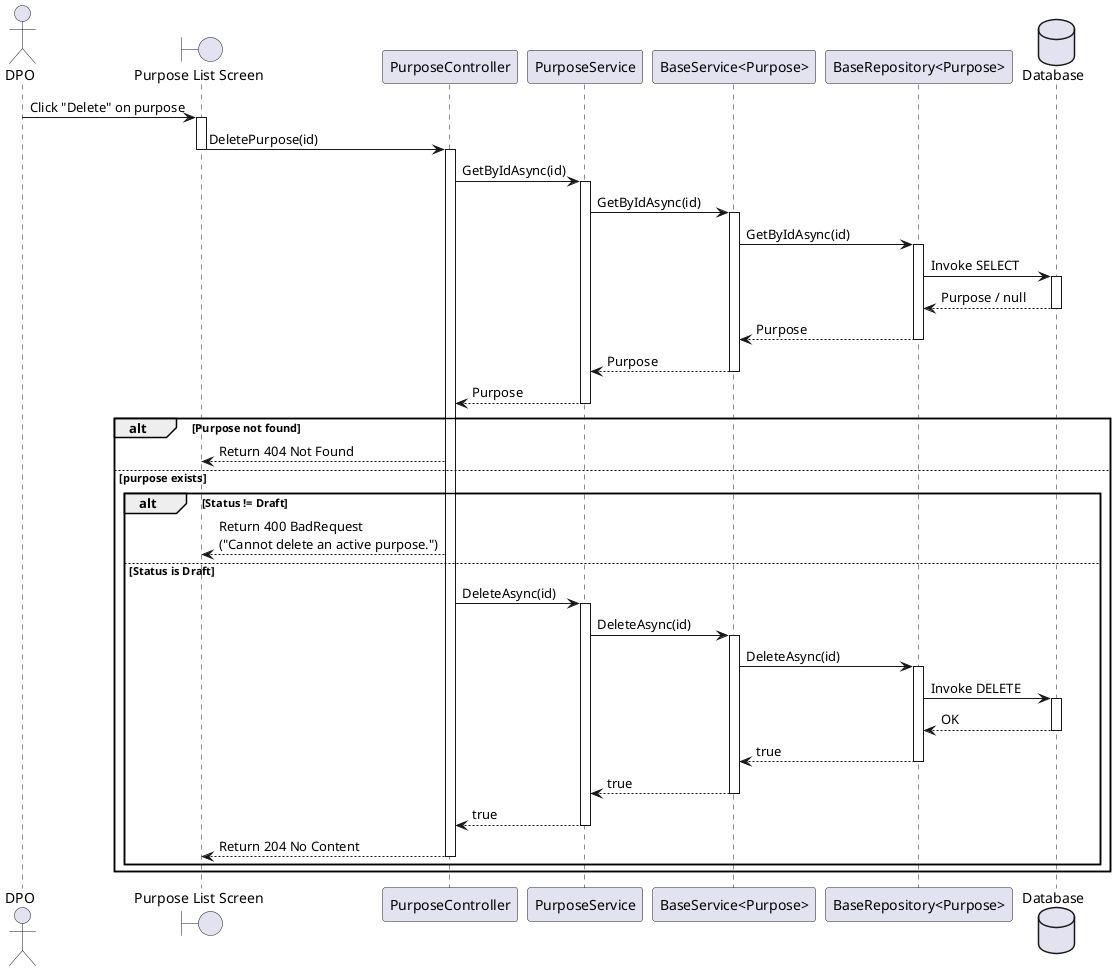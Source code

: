 @startuml

actor DPO
boundary "Purpose List Screen" as Screen
participant "PurposeController" as Controller
participant "PurposeService" as Service
participant "BaseService<Purpose>" as BaseService
participant "BaseRepository<Purpose>" as Repo
database "Database" as DB

DPO -> Screen : Click "Delete" on purpose
activate Screen
Screen -> Controller : DeletePurpose(id)
deactivate Screen
activate Controller

' === Fetch purpose to validate status ===
Controller -> Service : GetByIdAsync(id)
activate Service
Service -> BaseService : GetByIdAsync(id)
activate BaseService
BaseService -> Repo : GetByIdAsync(id)
activate Repo
Repo -> DB : Invoke SELECT
activate DB
DB --> Repo : Purpose / null
deactivate DB
Repo --> BaseService : Purpose
deactivate Repo
BaseService --> Service : Purpose
deactivate BaseService
Service --> Controller : Purpose
deactivate Service

alt Purpose not found
    Controller --> Screen : Return 404 Not Found
    
else purpose exists
    alt Status != Draft
        Controller --> Screen : Return 400 BadRequest\n("Cannot delete an active purpose.")
        
    else Status is Draft
        Controller -> Service : DeleteAsync(id)
        activate Service
        Service -> BaseService : DeleteAsync(id)
        activate BaseService
        BaseService -> Repo : DeleteAsync(id)
        activate Repo
        Repo -> DB : Invoke DELETE
        activate DB
        DB --> Repo : OK
        deactivate DB
        Repo --> BaseService : true
        deactivate Repo
        BaseService --> Service : true
        deactivate BaseService
        Service --> Controller : true
        deactivate Service

        Controller --> Screen : Return 204 No Content
        deactivate Controller
    end
end

@enduml
